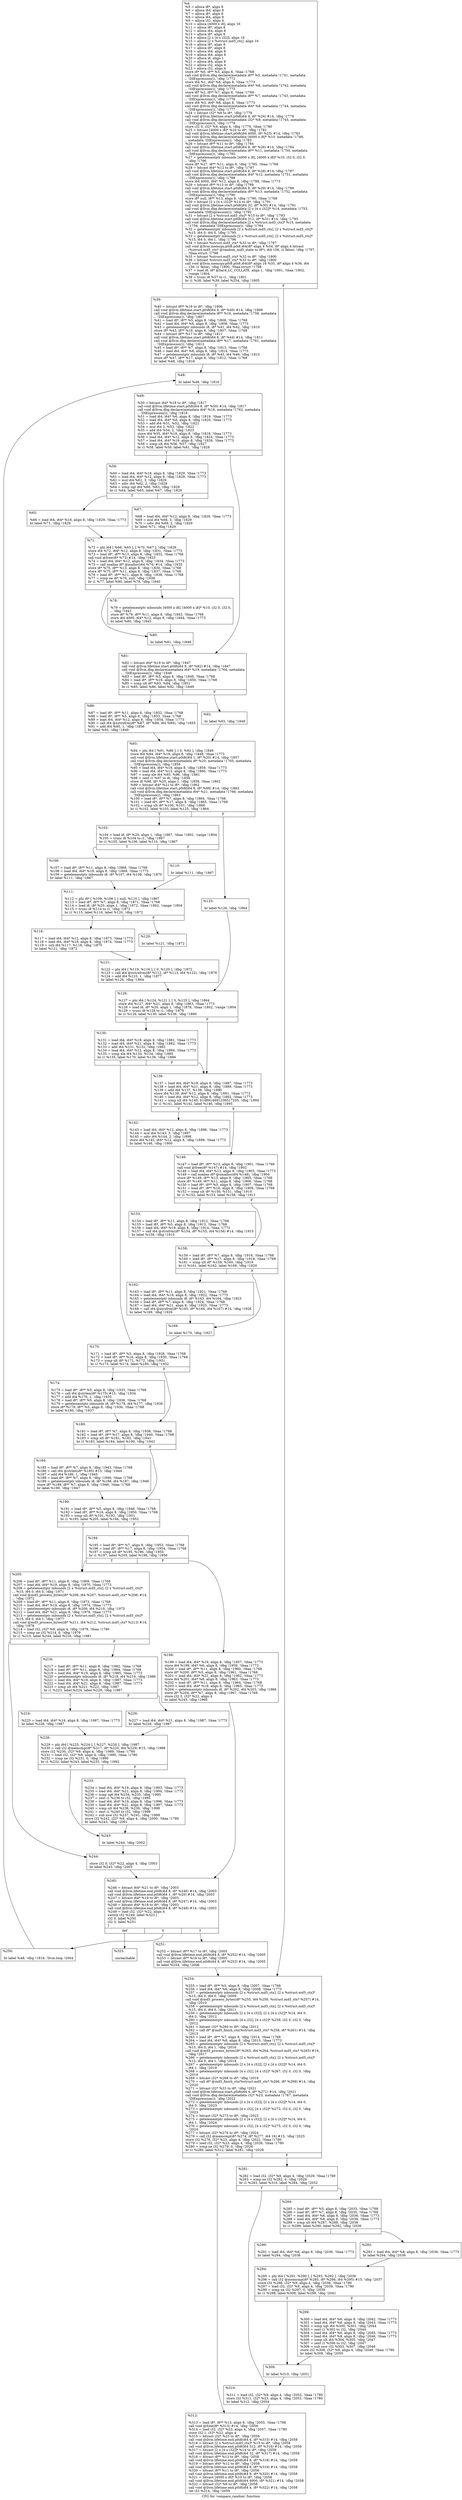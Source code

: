 digraph "CFG for 'compare_random' function" {
	label="CFG for 'compare_random' function";

	Node0x1f7e5d0 [shape=record,label="{%4:\l  %5 = alloca i8*, align 8\l  %6 = alloca i64, align 8\l  %7 = alloca i8*, align 8\l  %8 = alloca i64, align 8\l  %9 = alloca i32, align 4\l  %10 = alloca [4000 x i8], align 16\l  %11 = alloca i8*, align 8\l  %12 = alloca i64, align 8\l  %13 = alloca i8*, align 8\l  %14 = alloca [2 x [4 x i32]], align 16\l  %15 = alloca [2 x %struct.md5_ctx], align 16\l  %16 = alloca i8*, align 8\l  %17 = alloca i8*, align 8\l  %18 = alloca i64, align 8\l  %19 = alloca i64, align 8\l  %20 = alloca i8, align 1\l  %21 = alloca i64, align 8\l  %22 = alloca i32, align 4\l  %23 = alloca i32, align 4\l  store i8* %0, i8** %5, align 8, !tbaa !1768\l  call void @llvm.dbg.declare(metadata i8** %5, metadata !1741, metadata\l... !DIExpression()), !dbg !1772\l  store i64 %1, i64* %6, align 8, !tbaa !1773\l  call void @llvm.dbg.declare(metadata i64* %6, metadata !1742, metadata\l... !DIExpression()), !dbg !1775\l  store i8* %2, i8** %7, align 8, !tbaa !1768\l  call void @llvm.dbg.declare(metadata i8** %7, metadata !1743, metadata\l... !DIExpression()), !dbg !1776\l  store i64 %3, i64* %8, align 8, !tbaa !1773\l  call void @llvm.dbg.declare(metadata i64* %8, metadata !1744, metadata\l... !DIExpression()), !dbg !1777\l  %24 = bitcast i32* %9 to i8*, !dbg !1778\l  call void @llvm.lifetime.start.p0i8(i64 4, i8* %24) #14, !dbg !1778\l  call void @llvm.dbg.declare(metadata i32* %9, metadata !1745, metadata\l... !DIExpression()), !dbg !1779\l  store i32 0, i32* %9, align 4, !dbg !1779, !tbaa !1780\l  %25 = bitcast [4000 x i8]* %10 to i8*, !dbg !1782\l  call void @llvm.lifetime.start.p0i8(i64 4000, i8* %25) #14, !dbg !1782\l  call void @llvm.dbg.declare(metadata [4000 x i8]* %10, metadata !1746,\l... metadata !DIExpression()), !dbg !1783\l  %26 = bitcast i8** %11 to i8*, !dbg !1784\l  call void @llvm.lifetime.start.p0i8(i64 8, i8* %26) #14, !dbg !1784\l  call void @llvm.dbg.declare(metadata i8** %11, metadata !1750, metadata\l... !DIExpression()), !dbg !1785\l  %27 = getelementptr inbounds [4000 x i8], [4000 x i8]* %10, i32 0, i32 0,\l... !dbg !1786\l  store i8* %27, i8** %11, align 8, !dbg !1785, !tbaa !1768\l  %28 = bitcast i64* %12 to i8*, !dbg !1787\l  call void @llvm.lifetime.start.p0i8(i64 8, i8* %28) #14, !dbg !1787\l  call void @llvm.dbg.declare(metadata i64* %12, metadata !1751, metadata\l... !DIExpression()), !dbg !1788\l  store i64 4000, i64* %12, align 8, !dbg !1788, !tbaa !1773\l  %29 = bitcast i8** %13 to i8*, !dbg !1789\l  call void @llvm.lifetime.start.p0i8(i64 8, i8* %29) #14, !dbg !1789\l  call void @llvm.dbg.declare(metadata i8** %13, metadata !1752, metadata\l... !DIExpression()), !dbg !1790\l  store i8* null, i8** %13, align 8, !dbg !1790, !tbaa !1768\l  %30 = bitcast [2 x [4 x i32]]* %14 to i8*, !dbg !1791\l  call void @llvm.lifetime.start.p0i8(i64 32, i8* %30) #14, !dbg !1791\l  call void @llvm.dbg.declare(metadata [2 x [4 x i32]]* %14, metadata !1753,\l... metadata !DIExpression()), !dbg !1792\l  %31 = bitcast [2 x %struct.md5_ctx]* %15 to i8*, !dbg !1793\l  call void @llvm.lifetime.start.p0i8(i64 312, i8* %31) #14, !dbg !1793\l  call void @llvm.dbg.declare(metadata [2 x %struct.md5_ctx]* %15, metadata\l... !1756, metadata !DIExpression()), !dbg !1794\l  %32 = getelementptr inbounds [2 x %struct.md5_ctx], [2 x %struct.md5_ctx]*\l... %15, i64 0, i64 0, !dbg !1795\l  %33 = getelementptr inbounds [2 x %struct.md5_ctx], [2 x %struct.md5_ctx]*\l... %15, i64 0, i64 1, !dbg !1796\l  %34 = bitcast %struct.md5_ctx* %33 to i8*, !dbg !1797\l  call void @llvm.memcpy.p0i8.p0i8.i64(i8* align 4 %34, i8* align 4 bitcast\l... (%struct.md5_ctx* @random_md5_state to i8*), i64 156, i1 false), !dbg !1797,\l... !tbaa.struct !1798\l  %35 = bitcast %struct.md5_ctx* %32 to i8*, !dbg !1800\l  %36 = bitcast %struct.md5_ctx* %33 to i8*, !dbg !1800\l  call void @llvm.memcpy.p0i8.p0i8.i64(i8* align 16 %35, i8* align 4 %36, i64\l... 156, i1 false), !dbg !1800, !tbaa.struct !1798\l  %37 = load i8, i8* @hard_LC_COLLATE, align 1, !dbg !1801, !tbaa !1802,\l... !range !1804\l  %38 = trunc i8 %37 to i1, !dbg !1801\l  br i1 %38, label %39, label %254, !dbg !1805\l|{<s0>T|<s1>F}}"];
	Node0x1f7e5d0:s0 -> Node0x1f7e6d0;
	Node0x1f7e5d0:s1 -> Node0x1f7f5d0;
	Node0x1f7e6d0 [shape=record,label="{%39:\l\l  %40 = bitcast i8** %16 to i8*, !dbg !1806\l  call void @llvm.lifetime.start.p0i8(i64 8, i8* %40) #14, !dbg !1806\l  call void @llvm.dbg.declare(metadata i8** %16, metadata !1758, metadata\l... !DIExpression()), !dbg !1807\l  %41 = load i8*, i8** %5, align 8, !dbg !1808, !tbaa !1768\l  %42 = load i64, i64* %6, align 8, !dbg !1809, !tbaa !1773\l  %43 = getelementptr inbounds i8, i8* %41, i64 %42, !dbg !1810\l  store i8* %43, i8** %16, align 8, !dbg !1807, !tbaa !1768\l  %44 = bitcast i8** %17 to i8*, !dbg !1811\l  call void @llvm.lifetime.start.p0i8(i64 8, i8* %44) #14, !dbg !1811\l  call void @llvm.dbg.declare(metadata i8** %17, metadata !1761, metadata\l... !DIExpression()), !dbg !1812\l  %45 = load i8*, i8** %7, align 8, !dbg !1813, !tbaa !1768\l  %46 = load i64, i64* %8, align 8, !dbg !1814, !tbaa !1773\l  %47 = getelementptr inbounds i8, i8* %45, i64 %46, !dbg !1815\l  store i8* %47, i8** %17, align 8, !dbg !1812, !tbaa !1768\l  br label %48, !dbg !1816\l}"];
	Node0x1f7e6d0 -> Node0x1f7e720;
	Node0x1f7e720 [shape=record,label="{%48:\l\l  br label %49, !dbg !1816\l}"];
	Node0x1f7e720 -> Node0x1f7e770;
	Node0x1f7e770 [shape=record,label="{%49:\l\l  %50 = bitcast i64* %18 to i8*, !dbg !1817\l  call void @llvm.lifetime.start.p0i8(i64 8, i8* %50) #14, !dbg !1817\l  call void @llvm.dbg.declare(metadata i64* %18, metadata !1762, metadata\l... !DIExpression()), !dbg !1818\l  %51 = load i64, i64* %6, align 8, !dbg !1819, !tbaa !1773\l  %52 = load i64, i64* %8, align 8, !dbg !1820, !tbaa !1773\l  %53 = add i64 %51, %52, !dbg !1821\l  %54 = mul i64 3, %53, !dbg !1822\l  %55 = add i64 %54, 2, !dbg !1823\l  store i64 %55, i64* %18, align 8, !dbg !1818, !tbaa !1773\l  %56 = load i64, i64* %12, align 8, !dbg !1824, !tbaa !1773\l  %57 = load i64, i64* %18, align 8, !dbg !1826, !tbaa !1773\l  %58 = icmp ult i64 %56, %57, !dbg !1827\l  br i1 %58, label %59, label %81, !dbg !1828\l|{<s0>T|<s1>F}}"];
	Node0x1f7e770:s0 -> Node0x1f7e7c0;
	Node0x1f7e770:s1 -> Node0x1f7e9a0;
	Node0x1f7e7c0 [shape=record,label="{%59:\l\l  %60 = load i64, i64* %18, align 8, !dbg !1829, !tbaa !1773\l  %61 = load i64, i64* %12, align 8, !dbg !1829, !tbaa !1773\l  %62 = mul i64 %61, 3, !dbg !1829\l  %63 = udiv i64 %62, 2, !dbg !1829\l  %64 = icmp ugt i64 %60, %63, !dbg !1829\l  br i1 %64, label %65, label %67, !dbg !1829\l|{<s0>T|<s1>F}}"];
	Node0x1f7e7c0:s0 -> Node0x1f7e810;
	Node0x1f7e7c0:s1 -> Node0x1f7e860;
	Node0x1f7e810 [shape=record,label="{%65:\l\l  %66 = load i64, i64* %18, align 8, !dbg !1829, !tbaa !1773\l  br label %71, !dbg !1829\l}"];
	Node0x1f7e810 -> Node0x1f7e8b0;
	Node0x1f7e860 [shape=record,label="{%67:\l\l  %68 = load i64, i64* %12, align 8, !dbg !1829, !tbaa !1773\l  %69 = mul i64 %68, 3, !dbg !1829\l  %70 = udiv i64 %69, 2, !dbg !1829\l  br label %71, !dbg !1829\l}"];
	Node0x1f7e860 -> Node0x1f7e8b0;
	Node0x1f7e8b0 [shape=record,label="{%71:\l\l  %72 = phi i64 [ %66, %65 ], [ %70, %67 ], !dbg !1829\l  store i64 %72, i64* %12, align 8, !dbg !1831, !tbaa !1773\l  %73 = load i8*, i8** %13, align 8, !dbg !1832, !tbaa !1768\l  call void @free(i8* %73) #14, !dbg !1833\l  %74 = load i64, i64* %12, align 8, !dbg !1834, !tbaa !1773\l  %75 = call noalias i8* @malloc(i64 %74) #14, !dbg !1835\l  store i8* %75, i8** %13, align 8, !dbg !1836, !tbaa !1768\l  store i8* %75, i8** %11, align 8, !dbg !1837, !tbaa !1768\l  %76 = load i8*, i8** %11, align 8, !dbg !1838, !tbaa !1768\l  %77 = icmp ne i8* %76, null, !dbg !1838\l  br i1 %77, label %80, label %78, !dbg !1840\l|{<s0>T|<s1>F}}"];
	Node0x1f7e8b0:s0 -> Node0x1f7e950;
	Node0x1f7e8b0:s1 -> Node0x1f7e900;
	Node0x1f7e900 [shape=record,label="{%78:\l\l  %79 = getelementptr inbounds [4000 x i8], [4000 x i8]* %10, i32 0, i32 0,\l... !dbg !1841\l  store i8* %79, i8** %11, align 8, !dbg !1843, !tbaa !1768\l  store i64 4000, i64* %12, align 8, !dbg !1844, !tbaa !1773\l  br label %80, !dbg !1845\l}"];
	Node0x1f7e900 -> Node0x1f7e950;
	Node0x1f7e950 [shape=record,label="{%80:\l\l  br label %81, !dbg !1846\l}"];
	Node0x1f7e950 -> Node0x1f7e9a0;
	Node0x1f7e9a0 [shape=record,label="{%81:\l\l  %82 = bitcast i64* %19 to i8*, !dbg !1847\l  call void @llvm.lifetime.start.p0i8(i64 8, i8* %82) #14, !dbg !1847\l  call void @llvm.dbg.declare(metadata i64* %19, metadata !1764, metadata\l... !DIExpression()), !dbg !1848\l  %83 = load i8*, i8** %5, align 8, !dbg !1849, !tbaa !1768\l  %84 = load i8*, i8** %16, align 8, !dbg !1850, !tbaa !1768\l  %85 = icmp ult i8* %83, %84, !dbg !1851\l  br i1 %85, label %86, label %92, !dbg !1849\l|{<s0>T|<s1>F}}"];
	Node0x1f7e9a0:s0 -> Node0x1f7e9f0;
	Node0x1f7e9a0:s1 -> Node0x1f7ea40;
	Node0x1f7e9f0 [shape=record,label="{%86:\l\l  %87 = load i8*, i8** %11, align 8, !dbg !1852, !tbaa !1768\l  %88 = load i8*, i8** %5, align 8, !dbg !1853, !tbaa !1768\l  %89 = load i64, i64* %12, align 8, !dbg !1854, !tbaa !1773\l  %90 = call i64 @xstrxfrm(i8* %87, i8* %88, i64 %89), !dbg !1855\l  %91 = add i64 %90, 1, !dbg !1856\l  br label %93, !dbg !1849\l}"];
	Node0x1f7e9f0 -> Node0x1f7ea90;
	Node0x1f7ea40 [shape=record,label="{%92:\l\l  br label %93, !dbg !1849\l}"];
	Node0x1f7ea40 -> Node0x1f7ea90;
	Node0x1f7ea90 [shape=record,label="{%93:\l\l  %94 = phi i64 [ %91, %86 ], [ 0, %92 ], !dbg !1849\l  store i64 %94, i64* %19, align 8, !dbg !1848, !tbaa !1773\l  call void @llvm.lifetime.start.p0i8(i64 1, i8* %20) #14, !dbg !1857\l  call void @llvm.dbg.declare(metadata i8* %20, metadata !1765, metadata\l... !DIExpression()), !dbg !1858\l  %95 = load i64, i64* %19, align 8, !dbg !1859, !tbaa !1773\l  %96 = load i64, i64* %12, align 8, !dbg !1860, !tbaa !1773\l  %97 = icmp ule i64 %95, %96, !dbg !1861\l  %98 = zext i1 %97 to i8, !dbg !1858\l  store i8 %98, i8* %20, align 1, !dbg !1858, !tbaa !1802\l  %99 = bitcast i64* %21 to i8*, !dbg !1862\l  call void @llvm.lifetime.start.p0i8(i64 8, i8* %99) #14, !dbg !1862\l  call void @llvm.dbg.declare(metadata i64* %21, metadata !1766, metadata\l... !DIExpression()), !dbg !1863\l  %100 = load i8*, i8** %7, align 8, !dbg !1864, !tbaa !1768\l  %101 = load i8*, i8** %17, align 8, !dbg !1865, !tbaa !1768\l  %102 = icmp ult i8* %100, %101, !dbg !1866\l  br i1 %102, label %103, label %125, !dbg !1864\l|{<s0>T|<s1>F}}"];
	Node0x1f7ea90:s0 -> Node0x1f7eae0;
	Node0x1f7ea90:s1 -> Node0x1f7ed10;
	Node0x1f7eae0 [shape=record,label="{%103:\l\l  %104 = load i8, i8* %20, align 1, !dbg !1867, !tbaa !1802, !range !1804\l  %105 = trunc i8 %104 to i1, !dbg !1867\l  br i1 %105, label %106, label %110, !dbg !1867\l|{<s0>T|<s1>F}}"];
	Node0x1f7eae0:s0 -> Node0x1f7eb30;
	Node0x1f7eae0:s1 -> Node0x1f7eb80;
	Node0x1f7eb30 [shape=record,label="{%106:\l\l  %107 = load i8*, i8** %11, align 8, !dbg !1868, !tbaa !1768\l  %108 = load i64, i64* %19, align 8, !dbg !1869, !tbaa !1773\l  %109 = getelementptr inbounds i8, i8* %107, i64 %108, !dbg !1870\l  br label %111, !dbg !1867\l}"];
	Node0x1f7eb30 -> Node0x1f7ebd0;
	Node0x1f7eb80 [shape=record,label="{%110:\l\l  br label %111, !dbg !1867\l}"];
	Node0x1f7eb80 -> Node0x1f7ebd0;
	Node0x1f7ebd0 [shape=record,label="{%111:\l\l  %112 = phi i8* [ %109, %106 ], [ null, %110 ], !dbg !1867\l  %113 = load i8*, i8** %7, align 8, !dbg !1871, !tbaa !1768\l  %114 = load i8, i8* %20, align 1, !dbg !1872, !tbaa !1802, !range !1804\l  %115 = trunc i8 %114 to i1, !dbg !1872\l  br i1 %115, label %116, label %120, !dbg !1872\l|{<s0>T|<s1>F}}"];
	Node0x1f7ebd0:s0 -> Node0x1f7ec20;
	Node0x1f7ebd0:s1 -> Node0x1f7ec70;
	Node0x1f7ec20 [shape=record,label="{%116:\l\l  %117 = load i64, i64* %12, align 8, !dbg !1873, !tbaa !1773\l  %118 = load i64, i64* %19, align 8, !dbg !1874, !tbaa !1773\l  %119 = sub i64 %117, %118, !dbg !1875\l  br label %121, !dbg !1872\l}"];
	Node0x1f7ec20 -> Node0x1f7ecc0;
	Node0x1f7ec70 [shape=record,label="{%120:\l\l  br label %121, !dbg !1872\l}"];
	Node0x1f7ec70 -> Node0x1f7ecc0;
	Node0x1f7ecc0 [shape=record,label="{%121:\l\l  %122 = phi i64 [ %119, %116 ], [ 0, %120 ], !dbg !1872\l  %123 = call i64 @xstrxfrm(i8* %112, i8* %113, i64 %122), !dbg !1876\l  %124 = add i64 %123, 1, !dbg !1877\l  br label %126, !dbg !1864\l}"];
	Node0x1f7ecc0 -> Node0x1f7ed60;
	Node0x1f7ed10 [shape=record,label="{%125:\l\l  br label %126, !dbg !1864\l}"];
	Node0x1f7ed10 -> Node0x1f7ed60;
	Node0x1f7ed60 [shape=record,label="{%126:\l\l  %127 = phi i64 [ %124, %121 ], [ 0, %125 ], !dbg !1864\l  store i64 %127, i64* %21, align 8, !dbg !1863, !tbaa !1773\l  %128 = load i8, i8* %20, align 1, !dbg !1878, !tbaa !1802, !range !1804\l  %129 = trunc i8 %128 to i1, !dbg !1878\l  br i1 %129, label %130, label %136, !dbg !1880\l|{<s0>T|<s1>F}}"];
	Node0x1f7ed60:s0 -> Node0x1f7edb0;
	Node0x1f7ed60:s1 -> Node0x1f7ee00;
	Node0x1f7edb0 [shape=record,label="{%130:\l\l  %131 = load i64, i64* %19, align 8, !dbg !1881, !tbaa !1773\l  %132 = load i64, i64* %21, align 8, !dbg !1882, !tbaa !1773\l  %133 = add i64 %131, %132, !dbg !1883\l  %134 = load i64, i64* %12, align 8, !dbg !1884, !tbaa !1773\l  %135 = icmp ule i64 %133, %134, !dbg !1885\l  br i1 %135, label %170, label %136, !dbg !1886\l|{<s0>T|<s1>F}}"];
	Node0x1f7edb0:s0 -> Node0x1f7f030;
	Node0x1f7edb0:s1 -> Node0x1f7ee00;
	Node0x1f7ee00 [shape=record,label="{%136:\l\l  %137 = load i64, i64* %19, align 8, !dbg !1887, !tbaa !1773\l  %138 = load i64, i64* %21, align 8, !dbg !1889, !tbaa !1773\l  %139 = add i64 %137, %138, !dbg !1890\l  store i64 %139, i64* %12, align 8, !dbg !1891, !tbaa !1773\l  %140 = load i64, i64* %12, align 8, !dbg !1892, !tbaa !1773\l  %141 = icmp ult i64 %140, 6148914691236517205, !dbg !1894\l  br i1 %141, label %142, label %146, !dbg !1895\l|{<s0>T|<s1>F}}"];
	Node0x1f7ee00:s0 -> Node0x1f7ee50;
	Node0x1f7ee00:s1 -> Node0x1f7eea0;
	Node0x1f7ee50 [shape=record,label="{%142:\l\l  %143 = load i64, i64* %12, align 8, !dbg !1896, !tbaa !1773\l  %144 = mul i64 %143, 3, !dbg !1897\l  %145 = udiv i64 %144, 2, !dbg !1898\l  store i64 %145, i64* %12, align 8, !dbg !1899, !tbaa !1773\l  br label %146, !dbg !1900\l}"];
	Node0x1f7ee50 -> Node0x1f7eea0;
	Node0x1f7eea0 [shape=record,label="{%146:\l\l  %147 = load i8*, i8** %13, align 8, !dbg !1901, !tbaa !1768\l  call void @free(i8* %147) #14, !dbg !1902\l  %148 = load i64, i64* %12, align 8, !dbg !1903, !tbaa !1773\l  %149 = call noalias i8* @xmalloc(i64 %148), !dbg !1904\l  store i8* %149, i8** %13, align 8, !dbg !1905, !tbaa !1768\l  store i8* %149, i8** %11, align 8, !dbg !1906, !tbaa !1768\l  %150 = load i8*, i8** %5, align 8, !dbg !1907, !tbaa !1768\l  %151 = load i8*, i8** %16, align 8, !dbg !1909, !tbaa !1768\l  %152 = icmp ult i8* %150, %151, !dbg !1910\l  br i1 %152, label %153, label %158, !dbg !1911\l|{<s0>T|<s1>F}}"];
	Node0x1f7eea0:s0 -> Node0x1f7eef0;
	Node0x1f7eea0:s1 -> Node0x1f7ef40;
	Node0x1f7eef0 [shape=record,label="{%153:\l\l  %154 = load i8*, i8** %11, align 8, !dbg !1912, !tbaa !1768\l  %155 = load i8*, i8** %5, align 8, !dbg !1913, !tbaa !1768\l  %156 = load i64, i64* %19, align 8, !dbg !1914, !tbaa !1773\l  %157 = call i64 @strxfrm(i8* %154, i8* %155, i64 %156) #14, !dbg !1915\l  br label %158, !dbg !1915\l}"];
	Node0x1f7eef0 -> Node0x1f7ef40;
	Node0x1f7ef40 [shape=record,label="{%158:\l\l  %159 = load i8*, i8** %7, align 8, !dbg !1916, !tbaa !1768\l  %160 = load i8*, i8** %17, align 8, !dbg !1918, !tbaa !1768\l  %161 = icmp ult i8* %159, %160, !dbg !1919\l  br i1 %161, label %162, label %169, !dbg !1920\l|{<s0>T|<s1>F}}"];
	Node0x1f7ef40:s0 -> Node0x1f7ef90;
	Node0x1f7ef40:s1 -> Node0x1f7efe0;
	Node0x1f7ef90 [shape=record,label="{%162:\l\l  %163 = load i8*, i8** %11, align 8, !dbg !1921, !tbaa !1768\l  %164 = load i64, i64* %19, align 8, !dbg !1922, !tbaa !1773\l  %165 = getelementptr inbounds i8, i8* %163, i64 %164, !dbg !1923\l  %166 = load i8*, i8** %7, align 8, !dbg !1924, !tbaa !1768\l  %167 = load i64, i64* %21, align 8, !dbg !1925, !tbaa !1773\l  %168 = call i64 @strxfrm(i8* %165, i8* %166, i64 %167) #14, !dbg !1926\l  br label %169, !dbg !1926\l}"];
	Node0x1f7ef90 -> Node0x1f7efe0;
	Node0x1f7efe0 [shape=record,label="{%169:\l\l  br label %170, !dbg !1927\l}"];
	Node0x1f7efe0 -> Node0x1f7f030;
	Node0x1f7f030 [shape=record,label="{%170:\l\l  %171 = load i8*, i8** %5, align 8, !dbg !1928, !tbaa !1768\l  %172 = load i8*, i8** %16, align 8, !dbg !1930, !tbaa !1768\l  %173 = icmp ult i8* %171, %172, !dbg !1931\l  br i1 %173, label %174, label %180, !dbg !1932\l|{<s0>T|<s1>F}}"];
	Node0x1f7f030:s0 -> Node0x1f7f080;
	Node0x1f7f030:s1 -> Node0x1f7f0d0;
	Node0x1f7f080 [shape=record,label="{%174:\l\l  %175 = load i8*, i8** %5, align 8, !dbg !1933, !tbaa !1768\l  %176 = call i64 @strlen(i8* %175) #15, !dbg !1934\l  %177 = add i64 %176, 1, !dbg !1935\l  %178 = load i8*, i8** %5, align 8, !dbg !1936, !tbaa !1768\l  %179 = getelementptr inbounds i8, i8* %178, i64 %177, !dbg !1936\l  store i8* %179, i8** %5, align 8, !dbg !1936, !tbaa !1768\l  br label %180, !dbg !1937\l}"];
	Node0x1f7f080 -> Node0x1f7f0d0;
	Node0x1f7f0d0 [shape=record,label="{%180:\l\l  %181 = load i8*, i8** %7, align 8, !dbg !1938, !tbaa !1768\l  %182 = load i8*, i8** %17, align 8, !dbg !1940, !tbaa !1768\l  %183 = icmp ult i8* %181, %182, !dbg !1941\l  br i1 %183, label %184, label %190, !dbg !1942\l|{<s0>T|<s1>F}}"];
	Node0x1f7f0d0:s0 -> Node0x1f7f120;
	Node0x1f7f0d0:s1 -> Node0x1f7f170;
	Node0x1f7f120 [shape=record,label="{%184:\l\l  %185 = load i8*, i8** %7, align 8, !dbg !1943, !tbaa !1768\l  %186 = call i64 @strlen(i8* %185) #15, !dbg !1944\l  %187 = add i64 %186, 1, !dbg !1945\l  %188 = load i8*, i8** %7, align 8, !dbg !1946, !tbaa !1768\l  %189 = getelementptr inbounds i8, i8* %188, i64 %187, !dbg !1946\l  store i8* %189, i8** %7, align 8, !dbg !1946, !tbaa !1768\l  br label %190, !dbg !1947\l}"];
	Node0x1f7f120 -> Node0x1f7f170;
	Node0x1f7f170 [shape=record,label="{%190:\l\l  %191 = load i8*, i8** %5, align 8, !dbg !1948, !tbaa !1768\l  %192 = load i8*, i8** %16, align 8, !dbg !1950, !tbaa !1768\l  %193 = icmp ult i8* %191, %192, !dbg !1951\l  br i1 %193, label %205, label %194, !dbg !1952\l|{<s0>T|<s1>F}}"];
	Node0x1f7f170:s0 -> Node0x1f7f260;
	Node0x1f7f170:s1 -> Node0x1f7f1c0;
	Node0x1f7f1c0 [shape=record,label="{%194:\l\l  %195 = load i8*, i8** %7, align 8, !dbg !1953, !tbaa !1768\l  %196 = load i8*, i8** %17, align 8, !dbg !1954, !tbaa !1768\l  %197 = icmp ult i8* %195, %196, !dbg !1955\l  br i1 %197, label %205, label %198, !dbg !1956\l|{<s0>T|<s1>F}}"];
	Node0x1f7f1c0:s0 -> Node0x1f7f260;
	Node0x1f7f1c0:s1 -> Node0x1f7f210;
	Node0x1f7f210 [shape=record,label="{%198:\l\l  %199 = load i64, i64* %19, align 8, !dbg !1957, !tbaa !1773\l  store i64 %199, i64* %6, align 8, !dbg !1959, !tbaa !1773\l  %200 = load i8*, i8** %11, align 8, !dbg !1960, !tbaa !1768\l  store i8* %200, i8** %5, align 8, !dbg !1961, !tbaa !1768\l  %201 = load i64, i64* %21, align 8, !dbg !1962, !tbaa !1773\l  store i64 %201, i64* %8, align 8, !dbg !1963, !tbaa !1773\l  %202 = load i8*, i8** %11, align 8, !dbg !1964, !tbaa !1768\l  %203 = load i64, i64* %19, align 8, !dbg !1965, !tbaa !1773\l  %204 = getelementptr inbounds i8, i8* %202, i64 %203, !dbg !1966\l  store i8* %204, i8** %7, align 8, !dbg !1967, !tbaa !1768\l  store i32 3, i32* %22, align 4\l  br label %245, !dbg !1968\l}"];
	Node0x1f7f210 -> Node0x1f7f4e0;
	Node0x1f7f260 [shape=record,label="{%205:\l\l  %206 = load i8*, i8** %11, align 8, !dbg !1969, !tbaa !1768\l  %207 = load i64, i64* %19, align 8, !dbg !1970, !tbaa !1773\l  %208 = getelementptr inbounds [2 x %struct.md5_ctx], [2 x %struct.md5_ctx]*\l... %15, i64 0, i64 0, !dbg !1971\l  call void @md5_process_bytes(i8* %206, i64 %207, %struct.md5_ctx* %208) #14,\l... !dbg !1972\l  %209 = load i8*, i8** %11, align 8, !dbg !1973, !tbaa !1768\l  %210 = load i64, i64* %19, align 8, !dbg !1974, !tbaa !1773\l  %211 = getelementptr inbounds i8, i8* %209, i64 %210, !dbg !1975\l  %212 = load i64, i64* %21, align 8, !dbg !1976, !tbaa !1773\l  %213 = getelementptr inbounds [2 x %struct.md5_ctx], [2 x %struct.md5_ctx]*\l... %15, i64 0, i64 1, !dbg !1977\l  call void @md5_process_bytes(i8* %211, i64 %212, %struct.md5_ctx* %213) #14,\l... !dbg !1978\l  %214 = load i32, i32* %9, align 4, !dbg !1979, !tbaa !1780\l  %215 = icmp ne i32 %214, 0, !dbg !1979\l  br i1 %215, label %244, label %216, !dbg !1981\l|{<s0>T|<s1>F}}"];
	Node0x1f7f260:s0 -> Node0x1f7f490;
	Node0x1f7f260:s1 -> Node0x1f7f2b0;
	Node0x1f7f2b0 [shape=record,label="{%216:\l\l  %217 = load i8*, i8** %11, align 8, !dbg !1982, !tbaa !1768\l  %218 = load i8*, i8** %11, align 8, !dbg !1984, !tbaa !1768\l  %219 = load i64, i64* %19, align 8, !dbg !1985, !tbaa !1773\l  %220 = getelementptr inbounds i8, i8* %218, i64 %219, !dbg !1986\l  %221 = load i64, i64* %19, align 8, !dbg !1987, !tbaa !1773\l  %222 = load i64, i64* %21, align 8, !dbg !1987, !tbaa !1773\l  %223 = icmp ult i64 %221, %222, !dbg !1987\l  br i1 %223, label %224, label %226, !dbg !1987\l|{<s0>T|<s1>F}}"];
	Node0x1f7f2b0:s0 -> Node0x1f7f300;
	Node0x1f7f2b0:s1 -> Node0x1f7f350;
	Node0x1f7f300 [shape=record,label="{%224:\l\l  %225 = load i64, i64* %19, align 8, !dbg !1987, !tbaa !1773\l  br label %228, !dbg !1987\l}"];
	Node0x1f7f300 -> Node0x1f7f3a0;
	Node0x1f7f350 [shape=record,label="{%226:\l\l  %227 = load i64, i64* %21, align 8, !dbg !1987, !tbaa !1773\l  br label %228, !dbg !1987\l}"];
	Node0x1f7f350 -> Node0x1f7f3a0;
	Node0x1f7f3a0 [shape=record,label="{%228:\l\l  %229 = phi i64 [ %225, %224 ], [ %227, %226 ], !dbg !1987\l  %230 = call i32 @memcmp(i8* %217, i8* %220, i64 %229) #15, !dbg !1988\l  store i32 %230, i32* %9, align 4, !dbg !1989, !tbaa !1780\l  %231 = load i32, i32* %9, align 4, !dbg !1990, !tbaa !1780\l  %232 = icmp ne i32 %231, 0, !dbg !1990\l  br i1 %232, label %243, label %233, !dbg !1992\l|{<s0>T|<s1>F}}"];
	Node0x1f7f3a0:s0 -> Node0x1f7f440;
	Node0x1f7f3a0:s1 -> Node0x1f7f3f0;
	Node0x1f7f3f0 [shape=record,label="{%233:\l\l  %234 = load i64, i64* %19, align 8, !dbg !1993, !tbaa !1773\l  %235 = load i64, i64* %21, align 8, !dbg !1994, !tbaa !1773\l  %236 = icmp ugt i64 %234, %235, !dbg !1995\l  %237 = zext i1 %236 to i32, !dbg !1995\l  %238 = load i64, i64* %19, align 8, !dbg !1996, !tbaa !1773\l  %239 = load i64, i64* %21, align 8, !dbg !1997, !tbaa !1773\l  %240 = icmp ult i64 %238, %239, !dbg !1998\l  %241 = zext i1 %240 to i32, !dbg !1998\l  %242 = sub nsw i32 %237, %241, !dbg !1999\l  store i32 %242, i32* %9, align 4, !dbg !2000, !tbaa !1780\l  br label %243, !dbg !2001\l}"];
	Node0x1f7f3f0 -> Node0x1f7f440;
	Node0x1f7f440 [shape=record,label="{%243:\l\l  br label %244, !dbg !2002\l}"];
	Node0x1f7f440 -> Node0x1f7f490;
	Node0x1f7f490 [shape=record,label="{%244:\l\l  store i32 0, i32* %22, align 4, !dbg !2003\l  br label %245, !dbg !2003\l}"];
	Node0x1f7f490 -> Node0x1f7f4e0;
	Node0x1f7f4e0 [shape=record,label="{%245:\l\l  %246 = bitcast i64* %21 to i8*, !dbg !2003\l  call void @llvm.lifetime.end.p0i8(i64 8, i8* %246) #14, !dbg !2003\l  call void @llvm.lifetime.end.p0i8(i64 1, i8* %20) #14, !dbg !2003\l  %247 = bitcast i64* %19 to i8*, !dbg !2003\l  call void @llvm.lifetime.end.p0i8(i64 8, i8* %247) #14, !dbg !2003\l  %248 = bitcast i64* %18 to i8*, !dbg !2003\l  call void @llvm.lifetime.end.p0i8(i64 8, i8* %248) #14, !dbg !2003\l  %249 = load i32, i32* %22, align 4\l  switch i32 %249, label %323 [\l    i32 0, label %250\l    i32 3, label %251\l  ]\l|{<s0>def|<s1>0|<s2>3}}"];
	Node0x1f7f4e0:s0 -> Node0x1f7f8f0;
	Node0x1f7f4e0:s1 -> Node0x1f7f530;
	Node0x1f7f4e0:s2 -> Node0x1f7f580;
	Node0x1f7f530 [shape=record,label="{%250:\l\l  br label %48, !dbg !1816, !llvm.loop !2004\l}"];
	Node0x1f7f530 -> Node0x1f7e720;
	Node0x1f7f580 [shape=record,label="{%251:\l\l  %252 = bitcast i8** %17 to i8*, !dbg !2005\l  call void @llvm.lifetime.end.p0i8(i64 8, i8* %252) #14, !dbg !2005\l  %253 = bitcast i8** %16 to i8*, !dbg !2005\l  call void @llvm.lifetime.end.p0i8(i64 8, i8* %253) #14, !dbg !2005\l  br label %254, !dbg !2006\l}"];
	Node0x1f7f580 -> Node0x1f7f5d0;
	Node0x1f7f5d0 [shape=record,label="{%254:\l\l  %255 = load i8*, i8** %5, align 8, !dbg !2007, !tbaa !1768\l  %256 = load i64, i64* %6, align 8, !dbg !2008, !tbaa !1773\l  %257 = getelementptr inbounds [2 x %struct.md5_ctx], [2 x %struct.md5_ctx]*\l... %15, i64 0, i64 0, !dbg !2009\l  call void @md5_process_bytes(i8* %255, i64 %256, %struct.md5_ctx* %257) #14,\l... !dbg !2010\l  %258 = getelementptr inbounds [2 x %struct.md5_ctx], [2 x %struct.md5_ctx]*\l... %15, i64 0, i64 0, !dbg !2011\l  %259 = getelementptr inbounds [2 x [4 x i32]], [2 x [4 x i32]]* %14, i64 0,\l... i64 0, !dbg !2012\l  %260 = getelementptr inbounds [4 x i32], [4 x i32]* %259, i32 0, i32 0, !dbg\l... !2012\l  %261 = bitcast i32* %260 to i8*, !dbg !2012\l  %262 = call i8* @md5_finish_ctx(%struct.md5_ctx* %258, i8* %261) #14, !dbg\l... !2013\l  %263 = load i8*, i8** %7, align 8, !dbg !2014, !tbaa !1768\l  %264 = load i64, i64* %8, align 8, !dbg !2015, !tbaa !1773\l  %265 = getelementptr inbounds [2 x %struct.md5_ctx], [2 x %struct.md5_ctx]*\l... %15, i64 0, i64 1, !dbg !2016\l  call void @md5_process_bytes(i8* %263, i64 %264, %struct.md5_ctx* %265) #14,\l... !dbg !2017\l  %266 = getelementptr inbounds [2 x %struct.md5_ctx], [2 x %struct.md5_ctx]*\l... %15, i64 0, i64 1, !dbg !2018\l  %267 = getelementptr inbounds [2 x [4 x i32]], [2 x [4 x i32]]* %14, i64 0,\l... i64 1, !dbg !2019\l  %268 = getelementptr inbounds [4 x i32], [4 x i32]* %267, i32 0, i32 0, !dbg\l... !2019\l  %269 = bitcast i32* %268 to i8*, !dbg !2019\l  %270 = call i8* @md5_finish_ctx(%struct.md5_ctx* %266, i8* %269) #14, !dbg\l... !2020\l  %271 = bitcast i32* %23 to i8*, !dbg !2021\l  call void @llvm.lifetime.start.p0i8(i64 4, i8* %271) #14, !dbg !2021\l  call void @llvm.dbg.declare(metadata i32* %23, metadata !1767, metadata\l... !DIExpression()), !dbg !2022\l  %272 = getelementptr inbounds [2 x [4 x i32]], [2 x [4 x i32]]* %14, i64 0,\l... i64 0, !dbg !2023\l  %273 = getelementptr inbounds [4 x i32], [4 x i32]* %272, i32 0, i32 0, !dbg\l... !2023\l  %274 = bitcast i32* %273 to i8*, !dbg !2023\l  %275 = getelementptr inbounds [2 x [4 x i32]], [2 x [4 x i32]]* %14, i64 0,\l... i64 1, !dbg !2024\l  %276 = getelementptr inbounds [4 x i32], [4 x i32]* %275, i32 0, i32 0, !dbg\l... !2024\l  %277 = bitcast i32* %276 to i8*, !dbg !2024\l  %278 = call i32 @memcmp(i8* %274, i8* %277, i64 16) #15, !dbg !2025\l  store i32 %278, i32* %23, align 4, !dbg !2022, !tbaa !1780\l  %279 = load i32, i32* %23, align 4, !dbg !2026, !tbaa !1780\l  %280 = icmp ne i32 %279, 0, !dbg !2026\l  br i1 %280, label %312, label %281, !dbg !2028\l|{<s0>T|<s1>F}}"];
	Node0x1f7f5d0:s0 -> Node0x1f7f8a0;
	Node0x1f7f5d0:s1 -> Node0x1f7f620;
	Node0x1f7f620 [shape=record,label="{%281:\l\l  %282 = load i32, i32* %9, align 4, !dbg !2029, !tbaa !1780\l  %283 = icmp ne i32 %282, 0, !dbg !2029\l  br i1 %283, label %310, label %284, !dbg !2032\l|{<s0>T|<s1>F}}"];
	Node0x1f7f620:s0 -> Node0x1f7f850;
	Node0x1f7f620:s1 -> Node0x1f7f670;
	Node0x1f7f670 [shape=record,label="{%284:\l\l  %285 = load i8*, i8** %5, align 8, !dbg !2033, !tbaa !1768\l  %286 = load i8*, i8** %7, align 8, !dbg !2035, !tbaa !1768\l  %287 = load i64, i64* %6, align 8, !dbg !2036, !tbaa !1773\l  %288 = load i64, i64* %8, align 8, !dbg !2036, !tbaa !1773\l  %289 = icmp ult i64 %287, %288, !dbg !2036\l  br i1 %289, label %290, label %292, !dbg !2036\l|{<s0>T|<s1>F}}"];
	Node0x1f7f670:s0 -> Node0x1f7f6c0;
	Node0x1f7f670:s1 -> Node0x1f7f710;
	Node0x1f7f6c0 [shape=record,label="{%290:\l\l  %291 = load i64, i64* %6, align 8, !dbg !2036, !tbaa !1773\l  br label %294, !dbg !2036\l}"];
	Node0x1f7f6c0 -> Node0x1f7f760;
	Node0x1f7f710 [shape=record,label="{%292:\l\l  %293 = load i64, i64* %8, align 8, !dbg !2036, !tbaa !1773\l  br label %294, !dbg !2036\l}"];
	Node0x1f7f710 -> Node0x1f7f760;
	Node0x1f7f760 [shape=record,label="{%294:\l\l  %295 = phi i64 [ %291, %290 ], [ %293, %292 ], !dbg !2036\l  %296 = call i32 @memcmp(i8* %285, i8* %286, i64 %295) #15, !dbg !2037\l  store i32 %296, i32* %9, align 4, !dbg !2038, !tbaa !1780\l  %297 = load i32, i32* %9, align 4, !dbg !2039, !tbaa !1780\l  %298 = icmp ne i32 %297, 0, !dbg !2039\l  br i1 %298, label %309, label %299, !dbg !2041\l|{<s0>T|<s1>F}}"];
	Node0x1f7f760:s0 -> Node0x1f7f800;
	Node0x1f7f760:s1 -> Node0x1f7f7b0;
	Node0x1f7f7b0 [shape=record,label="{%299:\l\l  %300 = load i64, i64* %6, align 8, !dbg !2042, !tbaa !1773\l  %301 = load i64, i64* %8, align 8, !dbg !2043, !tbaa !1773\l  %302 = icmp ugt i64 %300, %301, !dbg !2044\l  %303 = zext i1 %302 to i32, !dbg !2044\l  %304 = load i64, i64* %6, align 8, !dbg !2045, !tbaa !1773\l  %305 = load i64, i64* %8, align 8, !dbg !2046, !tbaa !1773\l  %306 = icmp ult i64 %304, %305, !dbg !2047\l  %307 = zext i1 %306 to i32, !dbg !2047\l  %308 = sub nsw i32 %303, %307, !dbg !2048\l  store i32 %308, i32* %9, align 4, !dbg !2049, !tbaa !1780\l  br label %309, !dbg !2050\l}"];
	Node0x1f7f7b0 -> Node0x1f7f800;
	Node0x1f7f800 [shape=record,label="{%309:\l\l  br label %310, !dbg !2051\l}"];
	Node0x1f7f800 -> Node0x1f7f850;
	Node0x1f7f850 [shape=record,label="{%310:\l\l  %311 = load i32, i32* %9, align 4, !dbg !2052, !tbaa !1780\l  store i32 %311, i32* %23, align 4, !dbg !2053, !tbaa !1780\l  br label %312, !dbg !2054\l}"];
	Node0x1f7f850 -> Node0x1f7f8a0;
	Node0x1f7f8a0 [shape=record,label="{%312:\l\l  %313 = load i8*, i8** %13, align 8, !dbg !2055, !tbaa !1768\l  call void @free(i8* %313) #14, !dbg !2056\l  %314 = load i32, i32* %23, align 4, !dbg !2057, !tbaa !1780\l  store i32 1, i32* %22, align 4\l  %315 = bitcast i32* %23 to i8*, !dbg !2058\l  call void @llvm.lifetime.end.p0i8(i64 4, i8* %315) #14, !dbg !2058\l  %316 = bitcast [2 x %struct.md5_ctx]* %15 to i8*, !dbg !2058\l  call void @llvm.lifetime.end.p0i8(i64 312, i8* %316) #14, !dbg !2058\l  %317 = bitcast [2 x [4 x i32]]* %14 to i8*, !dbg !2058\l  call void @llvm.lifetime.end.p0i8(i64 32, i8* %317) #14, !dbg !2058\l  %318 = bitcast i8** %13 to i8*, !dbg !2058\l  call void @llvm.lifetime.end.p0i8(i64 8, i8* %318) #14, !dbg !2058\l  %319 = bitcast i64* %12 to i8*, !dbg !2058\l  call void @llvm.lifetime.end.p0i8(i64 8, i8* %319) #14, !dbg !2058\l  %320 = bitcast i8** %11 to i8*, !dbg !2058\l  call void @llvm.lifetime.end.p0i8(i64 8, i8* %320) #14, !dbg !2058\l  %321 = bitcast [4000 x i8]* %10 to i8*, !dbg !2058\l  call void @llvm.lifetime.end.p0i8(i64 4000, i8* %321) #14, !dbg !2058\l  %322 = bitcast i32* %9 to i8*, !dbg !2058\l  call void @llvm.lifetime.end.p0i8(i64 4, i8* %322) #14, !dbg !2058\l  ret i32 %314, !dbg !2059\l}"];
	Node0x1f7f8f0 [shape=record,label="{%323:\l\l  unreachable\l}"];
}
